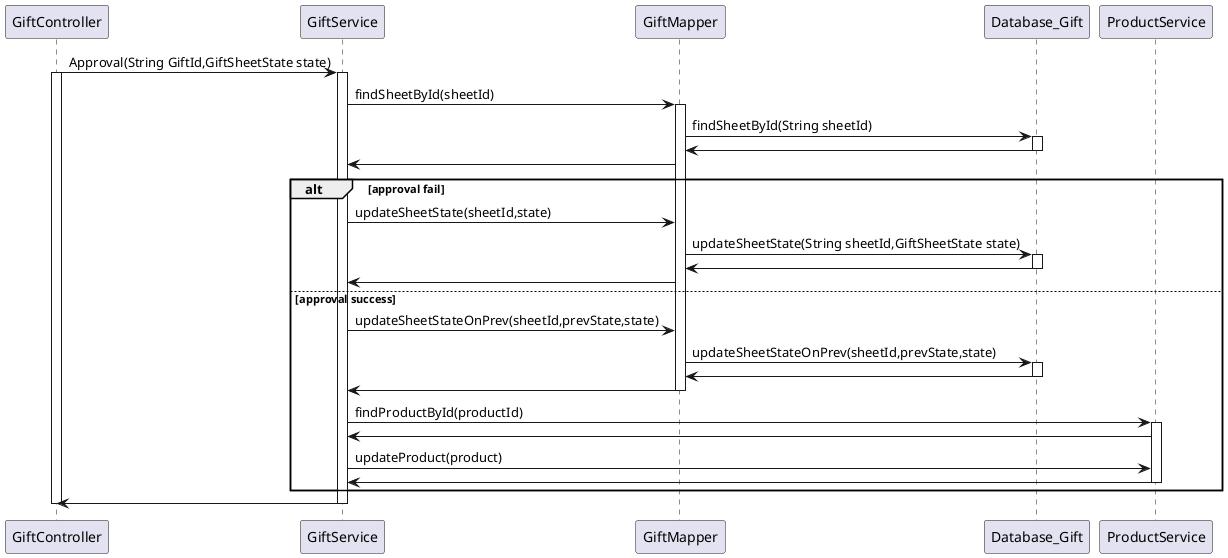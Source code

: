 @startuml
'https://plantuml.com/sequence-diagram

'autonumber
'GiftController -> GiftService: makeGift(UserVO userVO, GiftSheetVO GiftSheetVO)
'activate ReceiptController
'activate ReceiptService
'ReceiptService -> ReceiptMapper: makeReceiptSheet(userVO,receiptSheetVO)
'activate ReceiptMapper
'ReceiptMapper -> Database_receipt: saveSheet(ReceiptSheetPO toSave)
'activate Database_receipt
'Database_receipt -> ReceiptMapper
'deactivate Database_receipt
'ReceiptMapper -> ReceiptService
'deactivate ReceiptMapper
'ReceiptService -> ReceiptController
'deactivate ReceiptService
'deactivate ReceiptController

'GiftController -> GiftService: showSheetByState(GiftSheetState state)
'activate GiftController
'activate GiftService
'GiftService -> GiftMapper: getGiftSheetByState(state)
'activate GiftMapper
'GiftMapper -> Database_Gift: getGiftSheetByState(GiftSheetState state)
'activate Database_Gift
'Database_Gift -> GiftMapper
'deactivate Database_Gift
'GiftMapper -> GiftService
'deactivate GiftMapper
'GiftService -> GiftController
'deactivate GiftService
'deactivate GiftController

'GiftController -> GiftService: Approval(String GiftId,GiftSheetState state)
'activate GiftController
'activate GiftService
'GiftService -> GiftMapper: getGiftSheetByState(state)
'activate GiftMapper
'GiftMapper -> Database_Gift: getGiftSheetByState(GiftSheetState state)
'activate Database_Gift
'Database_Gift -> GiftMapper
'deactivate Database_Gift
'GiftMapper -> GiftService
'deactivate GiftMapper
'GiftService -> GiftController
'deactivate GiftService
'deactivate GiftController

GiftController -> GiftService:Approval(String GiftId,GiftSheetState state)
activate GiftController
activate GiftService
GiftService -> GiftMapper : findSheetById(sheetId)
activate GiftMapper
GiftMapper -> Database_Gift : findSheetById(String sheetId)
activate Database_Gift
Database_Gift -> GiftMapper
deactivate Database_Gift
GiftMapper -> GiftService
alt approval fail
  GiftService -> GiftMapper : updateSheetState(sheetId,state)
  GiftMapper -> Database_Gift : updateSheetState(String sheetId,GiftSheetState state)
  activate Database_Gift
  Database_Gift -> GiftMapper
  deactivate Database_Gift
  GiftMapper -> GiftService
else approval success
GiftService -> GiftMapper : updateSheetStateOnPrev(sheetId,prevState,state)
GiftMapper -> Database_Gift : updateSheetStateOnPrev(sheetId,prevState,state)
activate Database_Gift
Database_Gift -> GiftMapper
deactivate Database_Gift
GiftMapper -> GiftService
deactivate GiftMapper
GiftService -> ProductService : findProductById(productId)
activate ProductService
ProductService -> GiftService
GiftService -> ProductService : updateProduct(product)
ProductService -> GiftService
deactivate ProductService
end

GiftService -> GiftController
deactivate GiftService
deactivate GiftController

@enduml